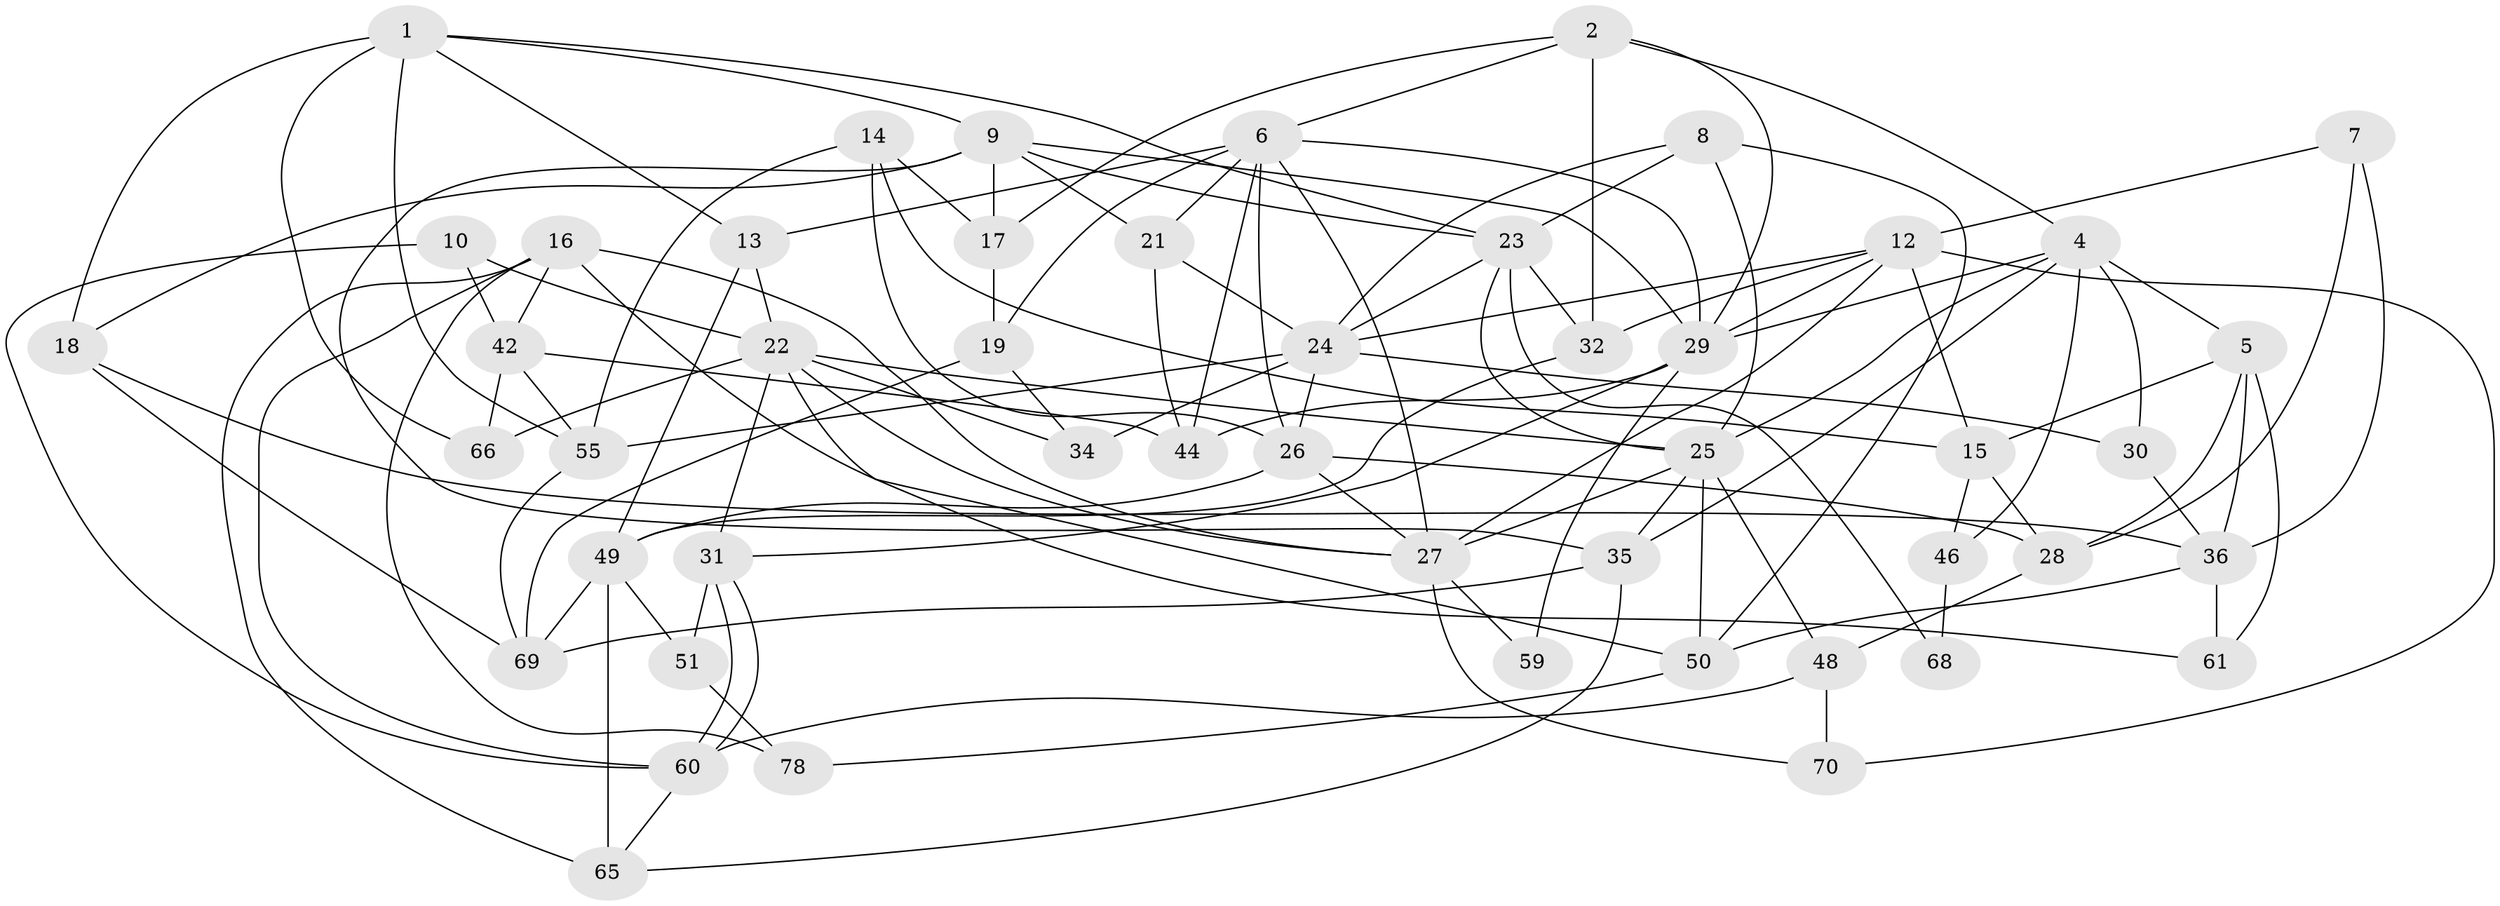 // original degree distribution, {5: 0.1794871794871795, 3: 0.2564102564102564, 2: 0.14102564102564102, 4: 0.28205128205128205, 8: 0.01282051282051282, 7: 0.05128205128205128, 6: 0.07692307692307693}
// Generated by graph-tools (version 1.1) at 2025/11/02/27/25 16:11:18]
// undirected, 49 vertices, 120 edges
graph export_dot {
graph [start="1"]
  node [color=gray90,style=filled];
  1 [super="+3"];
  2 [super="+11"];
  4 [super="+64"];
  5 [super="+40"];
  6 [super="+73"];
  7 [super="+57"];
  8;
  9 [super="+54"];
  10;
  12 [super="+62"];
  13 [super="+20"];
  14;
  15 [super="+47"];
  16 [super="+33"];
  17 [super="+74"];
  18;
  19;
  21 [super="+53"];
  22 [super="+38"];
  23 [super="+37"];
  24 [super="+58"];
  25 [super="+43"];
  26 [super="+41"];
  27 [super="+77"];
  28 [super="+63"];
  29 [super="+39"];
  30;
  31;
  32;
  34;
  35 [super="+45"];
  36 [super="+76"];
  42 [super="+56"];
  44;
  46;
  48 [super="+52"];
  49 [super="+67"];
  50 [super="+71"];
  51;
  55 [super="+75"];
  59;
  60 [super="+72"];
  61;
  65;
  66;
  68;
  69;
  70;
  78;
  1 -- 23;
  1 -- 55;
  1 -- 13;
  1 -- 18;
  1 -- 66;
  1 -- 9;
  2 -- 32;
  2 -- 6;
  2 -- 29;
  2 -- 17;
  2 -- 4;
  4 -- 35;
  4 -- 25;
  4 -- 5;
  4 -- 30;
  4 -- 29;
  4 -- 46;
  5 -- 15;
  5 -- 61;
  5 -- 28;
  5 -- 36;
  6 -- 29;
  6 -- 44;
  6 -- 19;
  6 -- 21;
  6 -- 26;
  6 -- 27;
  6 -- 13;
  7 -- 12;
  7 -- 28;
  7 -- 36 [weight=2];
  8 -- 24;
  8 -- 23;
  8 -- 50;
  8 -- 25;
  9 -- 23;
  9 -- 17;
  9 -- 18;
  9 -- 29;
  9 -- 35;
  9 -- 21;
  10 -- 60;
  10 -- 22;
  10 -- 42;
  12 -- 32;
  12 -- 70;
  12 -- 27;
  12 -- 15;
  12 -- 24;
  12 -- 29;
  13 -- 49;
  13 -- 22;
  14 -- 26;
  14 -- 55;
  14 -- 15;
  14 -- 17;
  15 -- 46;
  15 -- 28;
  16 -- 78;
  16 -- 60;
  16 -- 61;
  16 -- 27;
  16 -- 65;
  16 -- 42;
  17 -- 19;
  18 -- 36;
  18 -- 69;
  19 -- 69;
  19 -- 34;
  21 -- 24;
  21 -- 44;
  22 -- 34;
  22 -- 31;
  22 -- 50 [weight=2];
  22 -- 66;
  22 -- 27;
  22 -- 25;
  23 -- 32;
  23 -- 24;
  23 -- 68;
  23 -- 25;
  24 -- 30;
  24 -- 34;
  24 -- 26;
  24 -- 55;
  25 -- 35;
  25 -- 48;
  25 -- 50;
  25 -- 27;
  26 -- 28;
  26 -- 49;
  26 -- 27;
  27 -- 70;
  27 -- 59;
  28 -- 48 [weight=2];
  29 -- 44;
  29 -- 59;
  29 -- 31;
  30 -- 36;
  31 -- 60;
  31 -- 60;
  31 -- 51;
  32 -- 49;
  35 -- 65;
  35 -- 69;
  36 -- 50;
  36 -- 61;
  42 -- 55;
  42 -- 66;
  42 -- 44;
  46 -- 68;
  48 -- 70;
  48 -- 60;
  49 -- 65 [weight=2];
  49 -- 51;
  49 -- 69 [weight=2];
  50 -- 78;
  51 -- 78;
  55 -- 69;
  60 -- 65;
}
